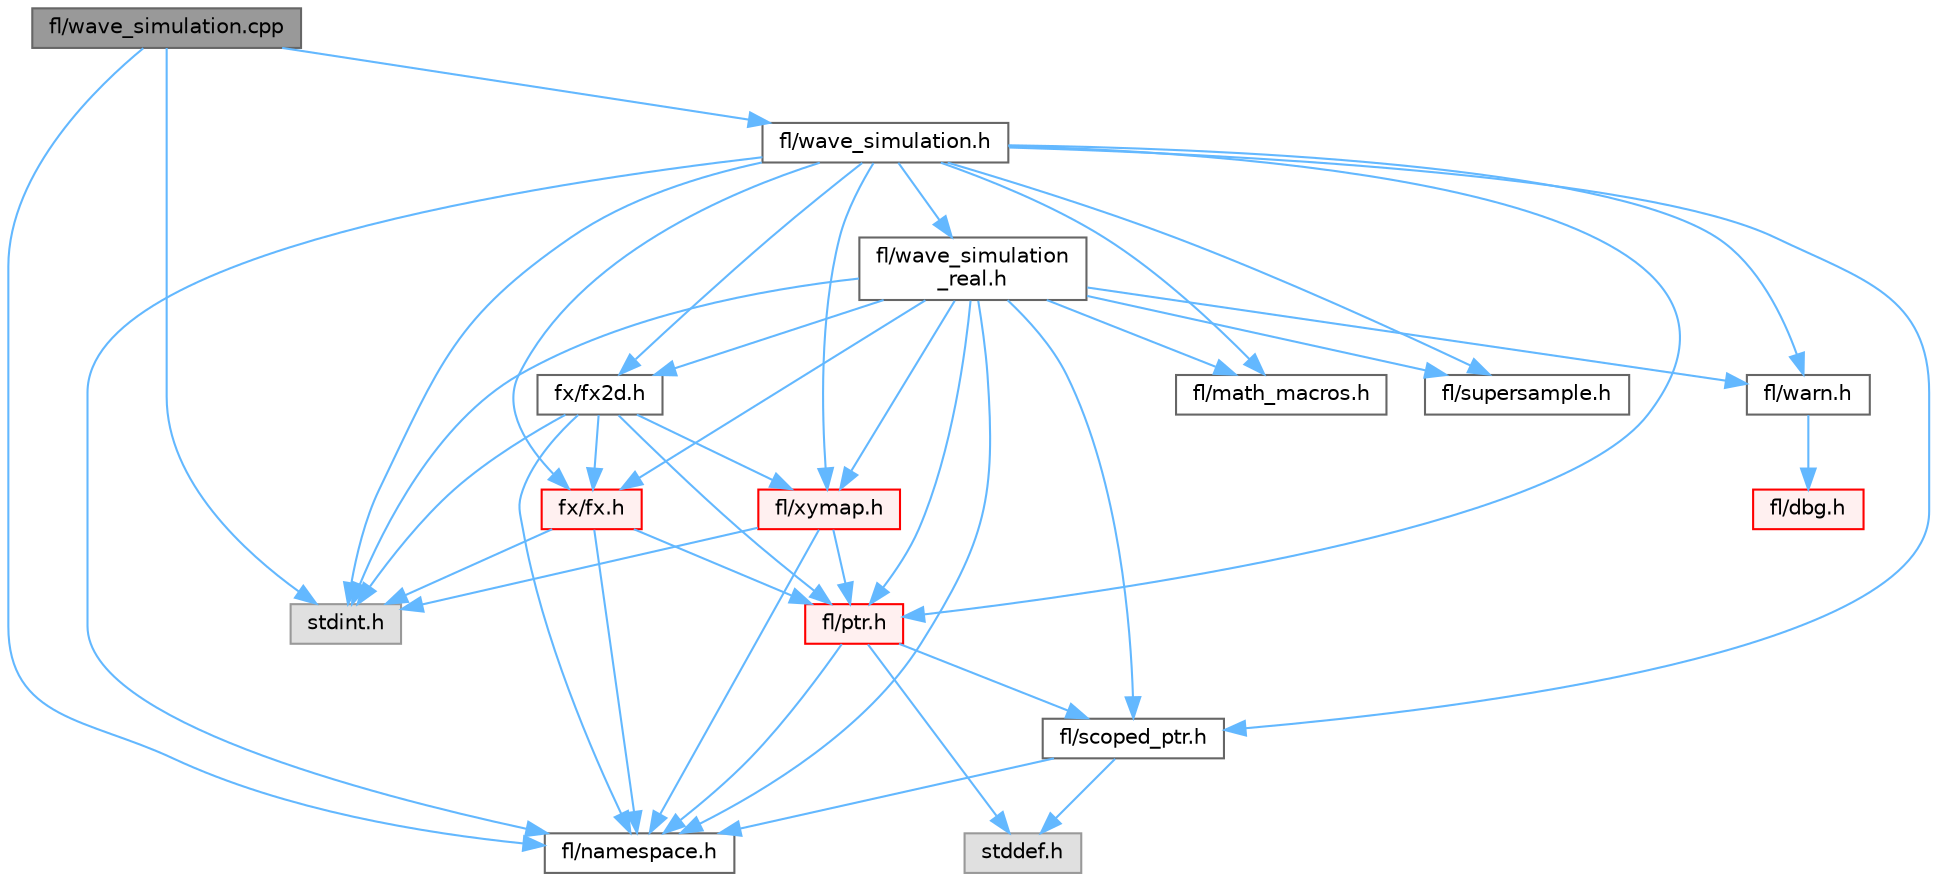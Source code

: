 digraph "fl/wave_simulation.cpp"
{
 // INTERACTIVE_SVG=YES
 // LATEX_PDF_SIZE
  bgcolor="transparent";
  edge [fontname=Helvetica,fontsize=10,labelfontname=Helvetica,labelfontsize=10];
  node [fontname=Helvetica,fontsize=10,shape=box,height=0.2,width=0.4];
  Node1 [id="Node000001",label="fl/wave_simulation.cpp",height=0.2,width=0.4,color="gray40", fillcolor="grey60", style="filled", fontcolor="black",tooltip=" "];
  Node1 -> Node2 [id="edge1_Node000001_Node000002",color="steelblue1",style="solid",tooltip=" "];
  Node2 [id="Node000002",label="stdint.h",height=0.2,width=0.4,color="grey60", fillcolor="#E0E0E0", style="filled",tooltip=" "];
  Node1 -> Node3 [id="edge2_Node000001_Node000003",color="steelblue1",style="solid",tooltip=" "];
  Node3 [id="Node000003",label="fl/namespace.h",height=0.2,width=0.4,color="grey40", fillcolor="white", style="filled",URL="$df/d2a/namespace_8h.html",tooltip="Implements the FastLED namespace macros."];
  Node1 -> Node4 [id="edge3_Node000001_Node000004",color="steelblue1",style="solid",tooltip=" "];
  Node4 [id="Node000004",label="fl/wave_simulation.h",height=0.2,width=0.4,color="grey40", fillcolor="white", style="filled",URL="$dc/d36/wave__simulation_8h.html",tooltip=" "];
  Node4 -> Node2 [id="edge4_Node000004_Node000002",color="steelblue1",style="solid",tooltip=" "];
  Node4 -> Node5 [id="edge5_Node000004_Node000005",color="steelblue1",style="solid",tooltip=" "];
  Node5 [id="Node000005",label="fl/math_macros.h",height=0.2,width=0.4,color="grey40", fillcolor="white", style="filled",URL="$d0/d19/fl_2math__macros_8h.html",tooltip=" "];
  Node4 -> Node3 [id="edge6_Node000004_Node000003",color="steelblue1",style="solid",tooltip=" "];
  Node4 -> Node6 [id="edge7_Node000004_Node000006",color="steelblue1",style="solid",tooltip=" "];
  Node6 [id="Node000006",label="fl/scoped_ptr.h",height=0.2,width=0.4,color="grey40", fillcolor="white", style="filled",URL="$df/d28/fl_2scoped__ptr_8h.html",tooltip=" "];
  Node6 -> Node7 [id="edge8_Node000006_Node000007",color="steelblue1",style="solid",tooltip=" "];
  Node7 [id="Node000007",label="stddef.h",height=0.2,width=0.4,color="grey60", fillcolor="#E0E0E0", style="filled",tooltip=" "];
  Node6 -> Node3 [id="edge9_Node000006_Node000003",color="steelblue1",style="solid",tooltip=" "];
  Node4 -> Node8 [id="edge10_Node000004_Node000008",color="steelblue1",style="solid",tooltip=" "];
  Node8 [id="Node000008",label="fl/warn.h",height=0.2,width=0.4,color="grey40", fillcolor="white", style="filled",URL="$de/d77/warn_8h.html",tooltip=" "];
  Node8 -> Node9 [id="edge11_Node000008_Node000009",color="steelblue1",style="solid",tooltip=" "];
  Node9 [id="Node000009",label="fl/dbg.h",height=0.2,width=0.4,color="red", fillcolor="#FFF0F0", style="filled",URL="$d6/d01/dbg_8h.html",tooltip=" "];
  Node4 -> Node23 [id="edge12_Node000004_Node000023",color="steelblue1",style="solid",tooltip=" "];
  Node23 [id="Node000023",label="fl/wave_simulation\l_real.h",height=0.2,width=0.4,color="grey40", fillcolor="white", style="filled",URL="$dd/d8e/wave__simulation__real_8h.html",tooltip=" "];
  Node23 -> Node2 [id="edge13_Node000023_Node000002",color="steelblue1",style="solid",tooltip=" "];
  Node23 -> Node5 [id="edge14_Node000023_Node000005",color="steelblue1",style="solid",tooltip=" "];
  Node23 -> Node3 [id="edge15_Node000023_Node000003",color="steelblue1",style="solid",tooltip=" "];
  Node23 -> Node6 [id="edge16_Node000023_Node000006",color="steelblue1",style="solid",tooltip=" "];
  Node23 -> Node8 [id="edge17_Node000023_Node000008",color="steelblue1",style="solid",tooltip=" "];
  Node23 -> Node19 [id="edge18_Node000023_Node000019",color="steelblue1",style="solid",tooltip=" "];
  Node19 [id="Node000019",label="fl/ptr.h",height=0.2,width=0.4,color="red", fillcolor="#FFF0F0", style="filled",URL="$d7/df1/fl_2ptr_8h.html",tooltip=" "];
  Node19 -> Node7 [id="edge19_Node000019_Node000007",color="steelblue1",style="solid",tooltip=" "];
  Node19 -> Node3 [id="edge20_Node000019_Node000003",color="steelblue1",style="solid",tooltip=" "];
  Node19 -> Node6 [id="edge21_Node000019_Node000006",color="steelblue1",style="solid",tooltip=" "];
  Node23 -> Node24 [id="edge22_Node000023_Node000024",color="steelblue1",style="solid",tooltip=" "];
  Node24 [id="Node000024",label="fl/supersample.h",height=0.2,width=0.4,color="grey40", fillcolor="white", style="filled",URL="$d2/dce/supersample_8h.html",tooltip=" "];
  Node23 -> Node25 [id="edge23_Node000023_Node000025",color="steelblue1",style="solid",tooltip=" "];
  Node25 [id="Node000025",label="fl/xymap.h",height=0.2,width=0.4,color="red", fillcolor="#FFF0F0", style="filled",URL="$d6/dc9/fl_2xymap_8h.html",tooltip=" "];
  Node25 -> Node2 [id="edge24_Node000025_Node000002",color="steelblue1",style="solid",tooltip=" "];
  Node25 -> Node3 [id="edge25_Node000025_Node000003",color="steelblue1",style="solid",tooltip=" "];
  Node25 -> Node19 [id="edge26_Node000025_Node000019",color="steelblue1",style="solid",tooltip=" "];
  Node23 -> Node29 [id="edge27_Node000023_Node000029",color="steelblue1",style="solid",tooltip=" "];
  Node29 [id="Node000029",label="fx/fx.h",height=0.2,width=0.4,color="red", fillcolor="#FFF0F0", style="filled",URL="$d2/d0c/fx_8h.html",tooltip=" "];
  Node29 -> Node2 [id="edge28_Node000029_Node000002",color="steelblue1",style="solid",tooltip=" "];
  Node29 -> Node3 [id="edge29_Node000029_Node000003",color="steelblue1",style="solid",tooltip=" "];
  Node29 -> Node19 [id="edge30_Node000029_Node000019",color="steelblue1",style="solid",tooltip=" "];
  Node23 -> Node33 [id="edge31_Node000023_Node000033",color="steelblue1",style="solid",tooltip=" "];
  Node33 [id="Node000033",label="fx/fx2d.h",height=0.2,width=0.4,color="grey40", fillcolor="white", style="filled",URL="$d9/d43/fx2d_8h.html",tooltip=" "];
  Node33 -> Node2 [id="edge32_Node000033_Node000002",color="steelblue1",style="solid",tooltip=" "];
  Node33 -> Node25 [id="edge33_Node000033_Node000025",color="steelblue1",style="solid",tooltip=" "];
  Node33 -> Node3 [id="edge34_Node000033_Node000003",color="steelblue1",style="solid",tooltip=" "];
  Node33 -> Node29 [id="edge35_Node000033_Node000029",color="steelblue1",style="solid",tooltip=" "];
  Node33 -> Node19 [id="edge36_Node000033_Node000019",color="steelblue1",style="solid",tooltip=" "];
  Node4 -> Node19 [id="edge37_Node000004_Node000019",color="steelblue1",style="solid",tooltip=" "];
  Node4 -> Node24 [id="edge38_Node000004_Node000024",color="steelblue1",style="solid",tooltip=" "];
  Node4 -> Node25 [id="edge39_Node000004_Node000025",color="steelblue1",style="solid",tooltip=" "];
  Node4 -> Node29 [id="edge40_Node000004_Node000029",color="steelblue1",style="solid",tooltip=" "];
  Node4 -> Node33 [id="edge41_Node000004_Node000033",color="steelblue1",style="solid",tooltip=" "];
}
